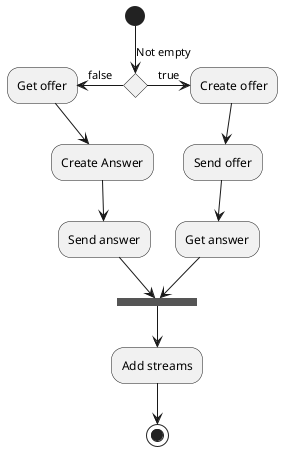 @startuml Start video call

(*) --> if "Not empty"
-right->[true] "Create offer"
--> "Send offer"
--> "Get answer"
--> ===B2===
else
-left->[false] "Get offer"
-->"Create Answer"
--> "Send answer"
--> ===B2=== 
--> "Add streams"
--> (*)

@enduml
